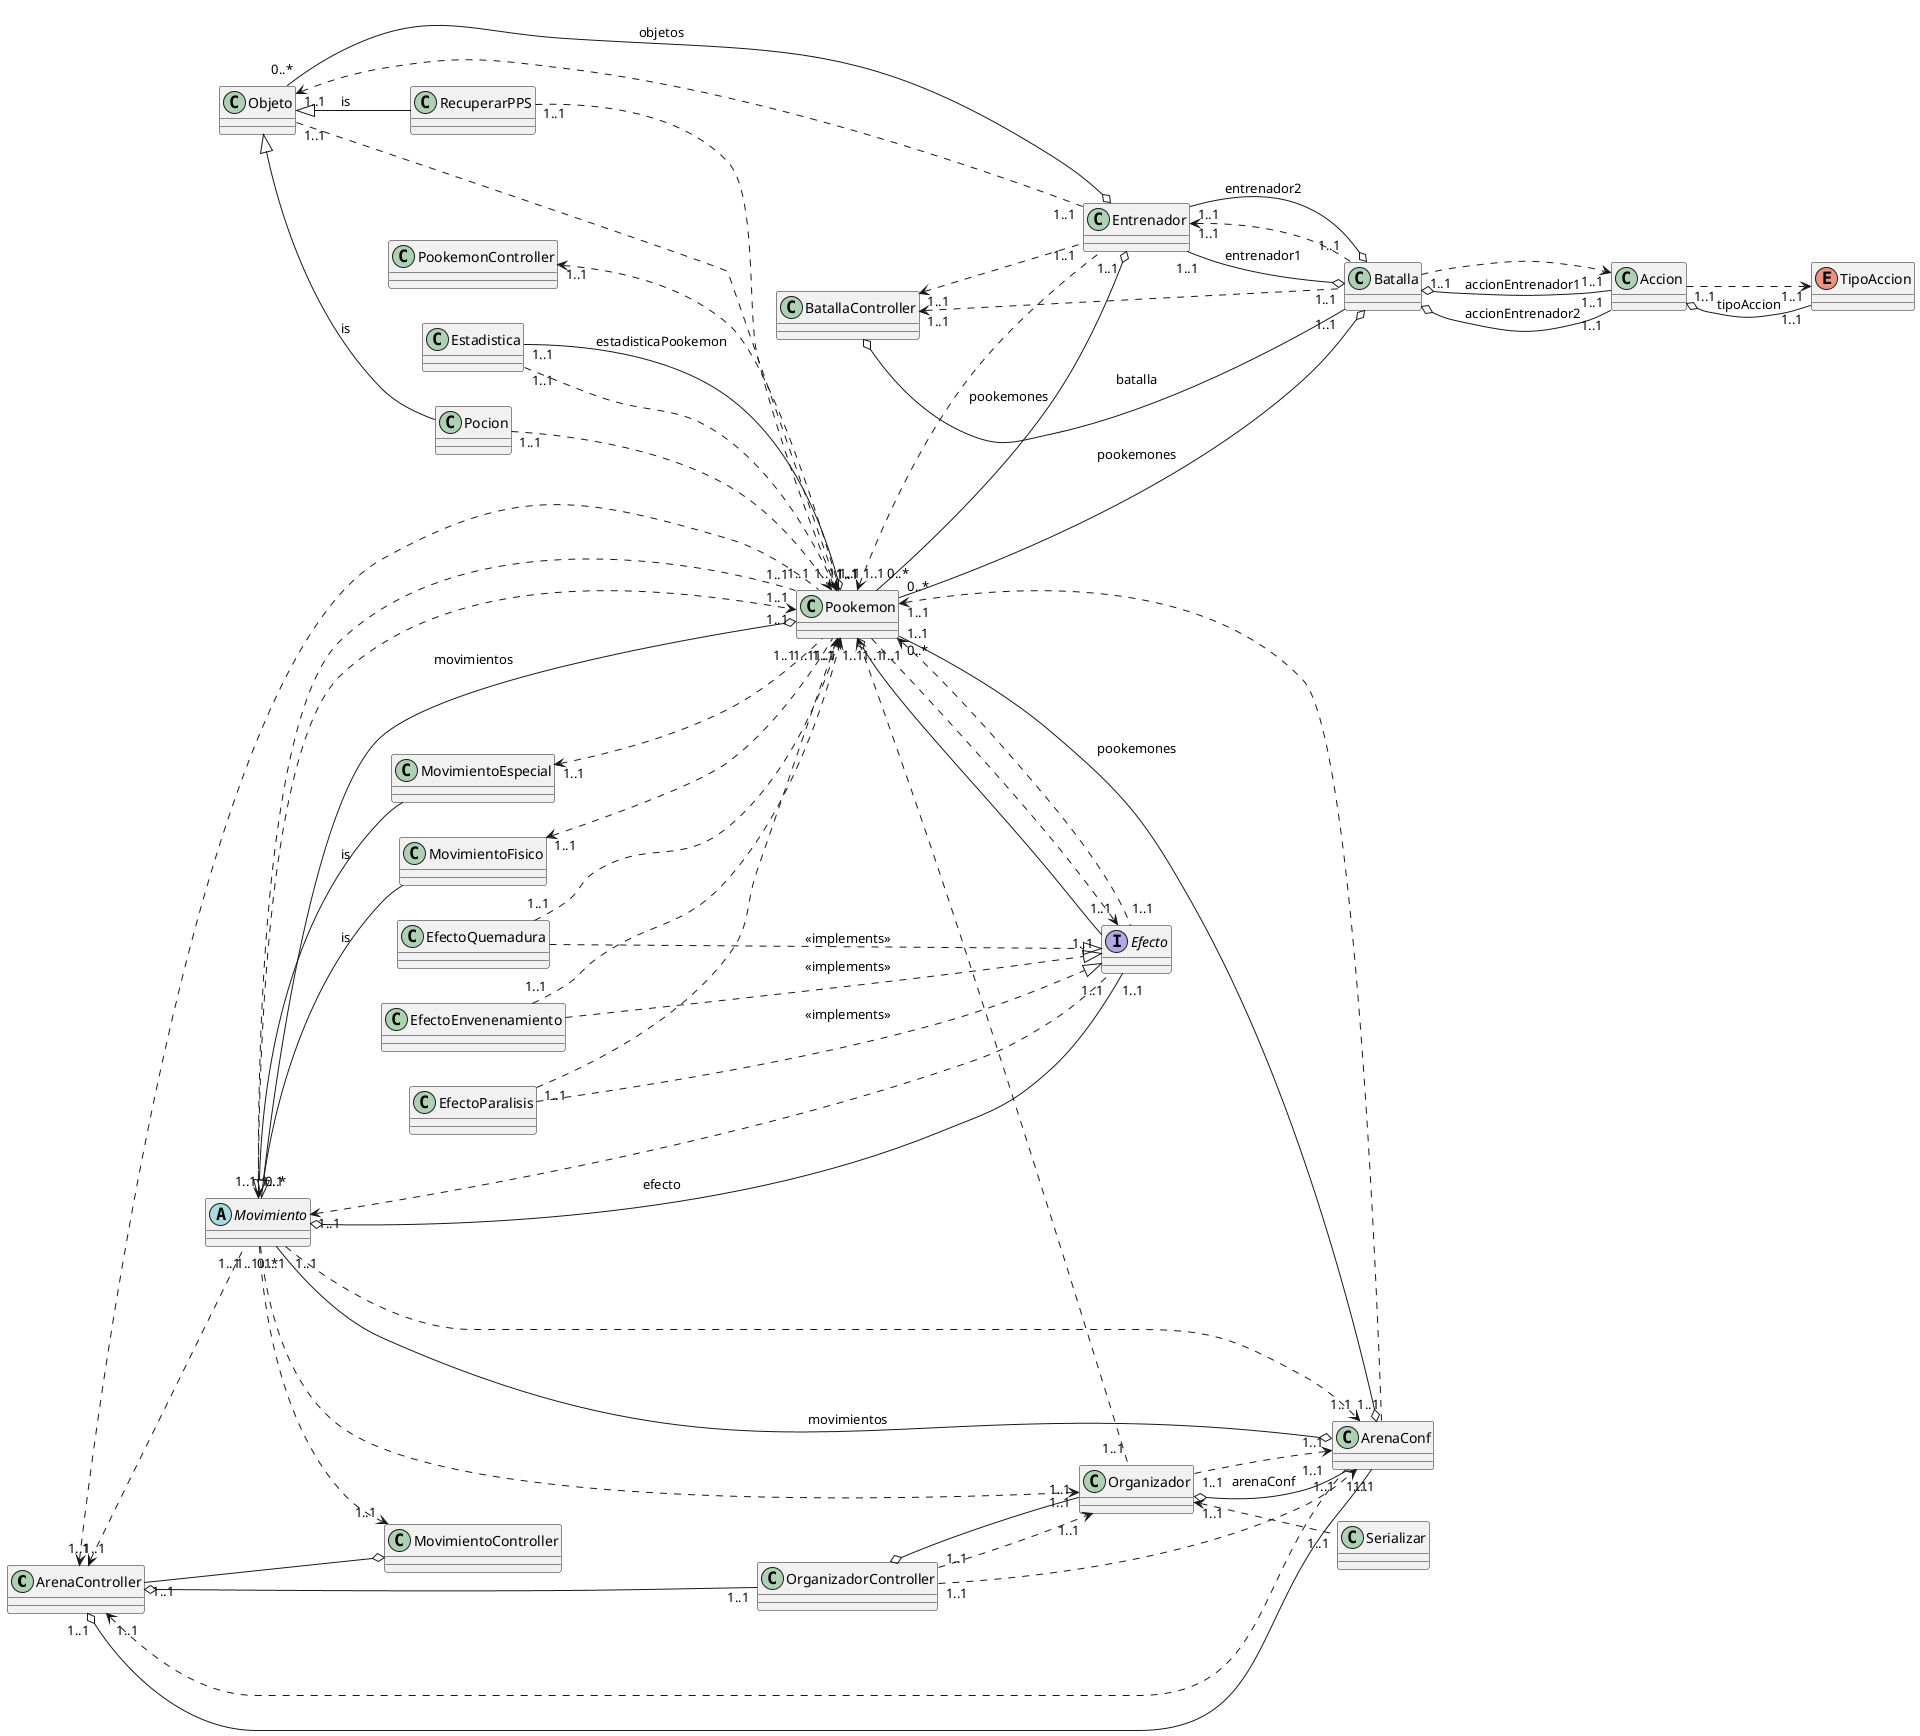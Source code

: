 @startuml diagrama de clases

left to right direction

class ArenaController {
}

class BatallaController {
}

class Accion {
}

class ArenaConf {
}

class Batalla {
}

class MovimientoController {
}

class PookemonController {
}

class EfectoEnvenenamiento {
}

class EfectoParalisis {
}

class EfectoQuemadura {
}

class Estadistica {
}

abstract class Movimiento {
}

class MovimientoEspecial {
}

class MovimientoFisico {
}

class Objeto {
}

class Pocion {
}

class Pookemon {
}

class RecuperarPPS {
}

class OrganizadorController {
}

class Entrenador {
}

class Organizador {
}

class Serializar {
}

interface Efecto{

}

enum TipoAccion{

}

'Relaciones arena controller
ArenaController "1..1"<.."1..1" Movimiento
ArenaController  o--"1..1" OrganizadorController
ArenaController "1..1"<.."1..1" Pookemon
ArenaController "1..1" o-- "1..1" ArenaConf
ArenaController "1..1"<.."1..1" ArenaConf
ArenaController "1..1" --o MovimientoController

'Relaciones batalla controller
BatallaController "1..1"<.."1..1" Entrenador
BatallaController "1..1"<.."1..1" Batalla
BatallaController o-- "1..1" Batalla:batalla

'Relaciones con Pookemon controller
PookemonController "1..1"<.."1..1" Pookemon

'Relaciones con Efecto Envenanmiento
EfectoEnvenenamiento ..|> Efecto:<<implements>>
EfectoEnvenenamiento "1..1"..>"1..1" Pookemon

'Relaciones con Efecto Paralisis
EfectoParalisis ..|> Efecto:<<implements>>
EfectoParalisis "1..1"..>"1..1" Pookemon
 

'Relaciones con Efecto Quemadura
EfectoQuemadura ..|> Efecto:<<implements>>
EfectoQuemadura "1..1"..>"1..1" Pookemon

'Relaciones con Estadistica
Estadistica "1..1"..>"1..1" Pookemon
Estadistica "1..1"--o Pookemon:estadisticaPookemon

'Relaciones con movimiento
Movimiento "1..1"<.."1..1" Efecto
Movimiento  o-- "1..1" Efecto:efecto
Movimiento  <|-- MovimientoEspecial:is
Movimiento "1..1"..>"1..1" MovimientoController
Movimiento <|-- MovimientoFisico:is
Movimiento "1..1"..>"1..1" Organizador
Movimiento "1..1"..>"1..1" ArenaConf
Movimiento "0..*"--o ArenaConf:movimientos
Movimiento "1..1"..>"1..1" Pookemon
Movimiento "1..1"<.."1..1" Pookemon
Movimiento "0..*"--o Pookemon:movimientos

'Relaciones con Movimiento Especial
MovimientoEspecial "1..1"<.."1..1"Pookemon

'Relaciones con Movimiento Fisico
MovimientoFisico "1..1"<.."1..1"Pookemon

'Relaciones con Objeto
Objeto <|-- Pocion:is
Objeto <|-- RecuperarPPS:is
Objeto "1..1"..> "1..1" Pookemon
Objeto "1..1" <.. "1..1" Entrenador
Objeto "0..*" --o Entrenador:objetos

'Relaciones con Pocion
Pocion "1..1" ..>"1..1" Pookemon

'Relaciones con Pookemon
Pookemon o--"1..1" Efecto
Pookemon "1..1"..>"1..1" Efecto
Pookemon "1..1"<.."1..1" Efecto
Pookemon "0..*"--o Batalla:pookemones 
Pookemon "1..1"<.."1..1" Entrenador
Pookemon "0..*"--o Entrenador:pookemones
Pookemon "1..1"<.."1..1" Organizador
Pookemon "1..1"<.."1..1" ArenaConf
Pookemon "0..*"--o ArenaConf:pookemones

'Relaciones con Recuperar PPS
RecuperarPPS "1..1" ..>"1..1" Pookemon

'Relaciones con Organizador Controller
OrganizadorController "1..1"..>"1..1" ArenaConf
OrganizadorController "1..1"..>"1..1" Organizador
OrganizadorController o-- "1..1" Organizador

'Relaciones con Entrenador
Entrenador "1..1"<.."1..1" Batalla
Entrenador "1..1"--o Batalla:entrenador1
Entrenador "1..1"--o Batalla:entrenador2

'Relaciones con Organizador
Organizador "1..1" <.. "1..1" Serializar
Organizador o--"1..1" ArenaConf:arenaConf
Organizador "1..1"..>"1..1" ArenaConf

'Relaciones con Batalla
Batalla "1..1"..>"1..1" Accion
Batalla o--"1..1" Accion:accionEntrenador1
Batalla o--"1..1" Accion:accionEntrenador2 

'Relaciones con Accion
Accion "1..1"..>"1..1" TipoAccion 
Accion o--"1..1" TipoAccion:tipoAccion

@enduml
